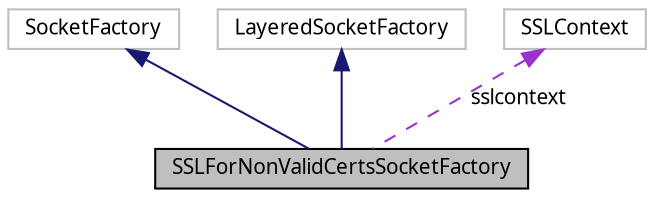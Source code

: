 digraph G
{
  bgcolor="transparent";
  edge [fontname="FreeSans.ttf",fontsize="10",labelfontname="FreeSans.ttf",labelfontsize="10"];
  node [fontname="FreeSans.ttf",fontsize="10",shape=record];
  Node1 [label="SSLForNonValidCertsSocketFactory",height=0.2,width=0.4,color="black", fillcolor="grey75", style="filled" fontcolor="black"];
  Node2 -> Node1 [dir=back,color="midnightblue",fontsize="10",style="solid",fontname="FreeSans.ttf"];
  Node2 [label="SocketFactory",height=0.2,width=0.4,color="grey75"];
  Node3 -> Node1 [dir=back,color="midnightblue",fontsize="10",style="solid",fontname="FreeSans.ttf"];
  Node3 [label="LayeredSocketFactory",height=0.2,width=0.4,color="grey75"];
  Node4 -> Node1 [dir=back,color="darkorchid3",fontsize="10",style="dashed",label="sslcontext",fontname="FreeSans.ttf"];
  Node4 [label="SSLContext",height=0.2,width=0.4,color="grey75"];
}
